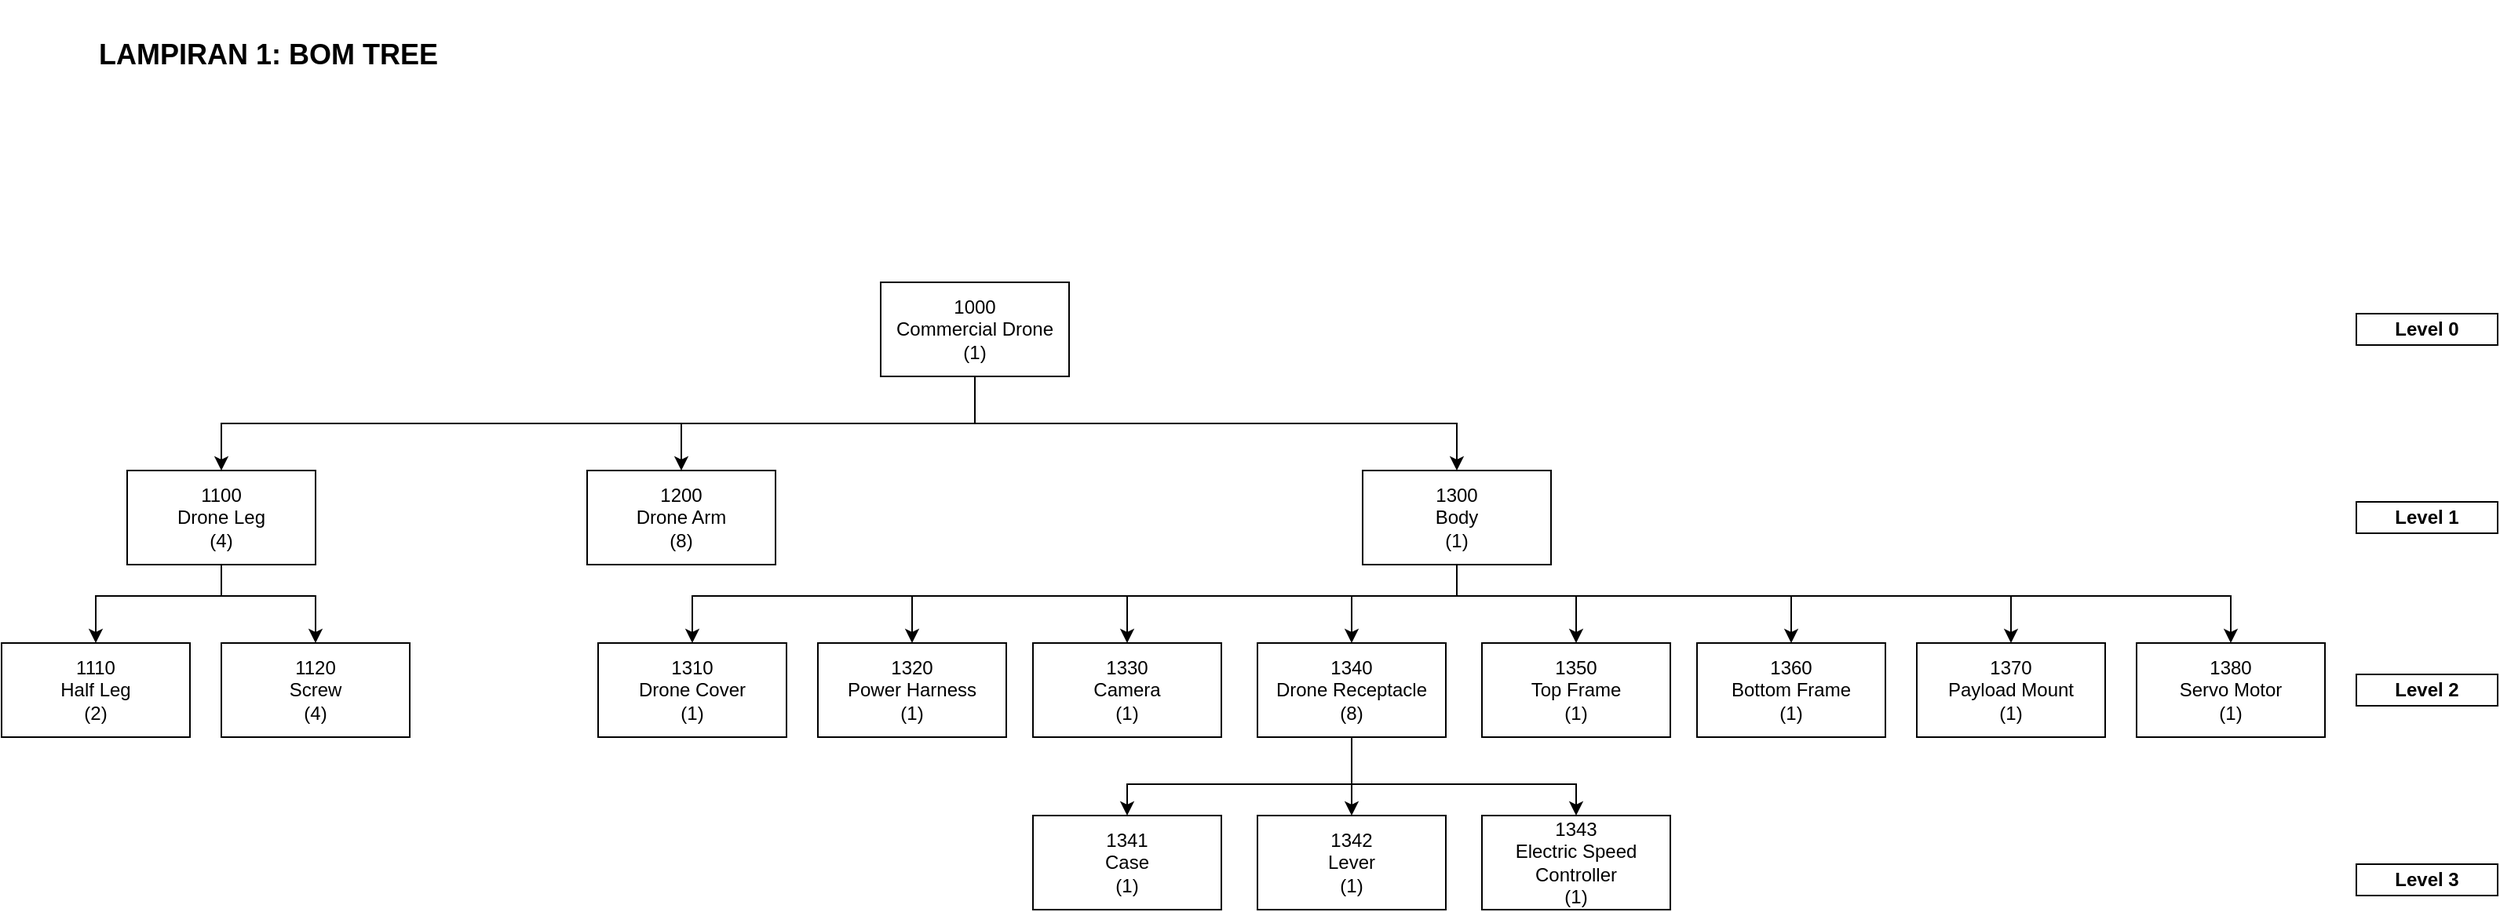 <mxfile version="15.0.2" type="github">
  <diagram id="lyLYityOV5ycagd3KiGw" name="Page-1">
    <mxGraphModel dx="1736" dy="936" grid="1" gridSize="10" guides="1" tooltips="1" connect="1" arrows="1" fold="1" page="1" pageScale="1" pageWidth="1654" pageHeight="1169" math="0" shadow="0">
      <root>
        <mxCell id="0" />
        <mxCell id="1" parent="0" />
        <mxCell id="-q6YZzY3REP0cFWfjKrX-6" style="edgeStyle=orthogonalEdgeStyle;rounded=0;orthogonalLoop=1;jettySize=auto;html=1;entryX=0.5;entryY=0;entryDx=0;entryDy=0;" parent="1" source="-q6YZzY3REP0cFWfjKrX-1" target="-q6YZzY3REP0cFWfjKrX-5" edge="1">
          <mxGeometry relative="1" as="geometry">
            <Array as="points">
              <mxPoint x="660" y="310" />
              <mxPoint x="180" y="310" />
            </Array>
          </mxGeometry>
        </mxCell>
        <mxCell id="-q6YZzY3REP0cFWfjKrX-13" style="edgeStyle=orthogonalEdgeStyle;rounded=0;orthogonalLoop=1;jettySize=auto;html=1;entryX=0.5;entryY=0;entryDx=0;entryDy=0;" parent="1" source="-q6YZzY3REP0cFWfjKrX-1" target="-q6YZzY3REP0cFWfjKrX-9" edge="1">
          <mxGeometry relative="1" as="geometry">
            <Array as="points">
              <mxPoint x="660" y="310" />
              <mxPoint x="473" y="310" />
            </Array>
          </mxGeometry>
        </mxCell>
        <mxCell id="-q6YZzY3REP0cFWfjKrX-14" style="edgeStyle=orthogonalEdgeStyle;rounded=0;orthogonalLoop=1;jettySize=auto;html=1;entryX=0.5;entryY=0;entryDx=0;entryDy=0;" parent="1" source="-q6YZzY3REP0cFWfjKrX-1" target="-q6YZzY3REP0cFWfjKrX-4" edge="1">
          <mxGeometry relative="1" as="geometry">
            <Array as="points">
              <mxPoint x="660" y="310" />
              <mxPoint x="967" y="310" />
            </Array>
          </mxGeometry>
        </mxCell>
        <mxCell id="-q6YZzY3REP0cFWfjKrX-1" value="&lt;div&gt;1000&lt;br&gt;&lt;/div&gt;&lt;div&gt;Commercial Drone&lt;/div&gt;&lt;div&gt;(1)&lt;br&gt;&lt;/div&gt;" style="rounded=0;whiteSpace=wrap;html=1;" parent="1" vertex="1">
          <mxGeometry x="600" y="220" width="120" height="60" as="geometry" />
        </mxCell>
        <mxCell id="-q6YZzY3REP0cFWfjKrX-2" value="&lt;div&gt;1120&lt;br&gt;&lt;/div&gt;&lt;div&gt;Screw&lt;/div&gt;&lt;div&gt;(4)&lt;br&gt;&lt;/div&gt;" style="rounded=0;whiteSpace=wrap;html=1;" parent="1" vertex="1">
          <mxGeometry x="180" y="450" width="120" height="60" as="geometry" />
        </mxCell>
        <mxCell id="-q6YZzY3REP0cFWfjKrX-3" value="&lt;div&gt;1110&lt;/div&gt;&lt;div&gt;Half Leg&lt;/div&gt;&lt;div&gt;(2)&lt;br&gt;&lt;/div&gt;" style="rounded=0;whiteSpace=wrap;html=1;" parent="1" vertex="1">
          <mxGeometry x="40" y="450" width="120" height="60" as="geometry" />
        </mxCell>
        <mxCell id="im3rj1M2jUdg-q-h_3bO-9" style="edgeStyle=orthogonalEdgeStyle;rounded=0;orthogonalLoop=1;jettySize=auto;html=1;entryX=0.5;entryY=0;entryDx=0;entryDy=0;" edge="1" parent="1" source="-q6YZzY3REP0cFWfjKrX-4" target="-q6YZzY3REP0cFWfjKrX-8">
          <mxGeometry relative="1" as="geometry">
            <Array as="points">
              <mxPoint x="967" y="420" />
              <mxPoint x="480" y="420" />
            </Array>
          </mxGeometry>
        </mxCell>
        <mxCell id="im3rj1M2jUdg-q-h_3bO-10" style="edgeStyle=orthogonalEdgeStyle;rounded=0;orthogonalLoop=1;jettySize=auto;html=1;entryX=0.5;entryY=0;entryDx=0;entryDy=0;" edge="1" parent="1" source="-q6YZzY3REP0cFWfjKrX-4" target="-q6YZzY3REP0cFWfjKrX-15">
          <mxGeometry relative="1" as="geometry">
            <Array as="points">
              <mxPoint x="967" y="420" />
              <mxPoint x="620" y="420" />
            </Array>
          </mxGeometry>
        </mxCell>
        <mxCell id="im3rj1M2jUdg-q-h_3bO-11" style="edgeStyle=orthogonalEdgeStyle;rounded=0;orthogonalLoop=1;jettySize=auto;html=1;entryX=0.5;entryY=0;entryDx=0;entryDy=0;" edge="1" parent="1" source="-q6YZzY3REP0cFWfjKrX-4" target="-q6YZzY3REP0cFWfjKrX-18">
          <mxGeometry relative="1" as="geometry">
            <Array as="points">
              <mxPoint x="967" y="420" />
              <mxPoint x="757" y="420" />
            </Array>
          </mxGeometry>
        </mxCell>
        <mxCell id="im3rj1M2jUdg-q-h_3bO-12" style="edgeStyle=orthogonalEdgeStyle;rounded=0;orthogonalLoop=1;jettySize=auto;html=1;" edge="1" parent="1" source="-q6YZzY3REP0cFWfjKrX-4" target="-q6YZzY3REP0cFWfjKrX-19">
          <mxGeometry relative="1" as="geometry">
            <Array as="points">
              <mxPoint x="967" y="420" />
              <mxPoint x="900" y="420" />
            </Array>
          </mxGeometry>
        </mxCell>
        <mxCell id="im3rj1M2jUdg-q-h_3bO-13" style="edgeStyle=orthogonalEdgeStyle;rounded=0;orthogonalLoop=1;jettySize=auto;html=1;entryX=0.5;entryY=0;entryDx=0;entryDy=0;" edge="1" parent="1" source="-q6YZzY3REP0cFWfjKrX-4" target="-q6YZzY3REP0cFWfjKrX-20">
          <mxGeometry relative="1" as="geometry">
            <Array as="points">
              <mxPoint x="967" y="420" />
              <mxPoint x="1043" y="420" />
            </Array>
          </mxGeometry>
        </mxCell>
        <mxCell id="im3rj1M2jUdg-q-h_3bO-14" style="edgeStyle=orthogonalEdgeStyle;rounded=0;orthogonalLoop=1;jettySize=auto;html=1;entryX=0.5;entryY=0;entryDx=0;entryDy=0;" edge="1" parent="1" source="-q6YZzY3REP0cFWfjKrX-4" target="-q6YZzY3REP0cFWfjKrX-17">
          <mxGeometry relative="1" as="geometry">
            <Array as="points">
              <mxPoint x="967" y="420" />
              <mxPoint x="1180" y="420" />
            </Array>
          </mxGeometry>
        </mxCell>
        <mxCell id="im3rj1M2jUdg-q-h_3bO-15" style="edgeStyle=orthogonalEdgeStyle;rounded=0;orthogonalLoop=1;jettySize=auto;html=1;entryX=0.5;entryY=0;entryDx=0;entryDy=0;" edge="1" parent="1" source="-q6YZzY3REP0cFWfjKrX-4" target="-q6YZzY3REP0cFWfjKrX-16">
          <mxGeometry relative="1" as="geometry">
            <Array as="points">
              <mxPoint x="967" y="420" />
              <mxPoint x="1320" y="420" />
            </Array>
          </mxGeometry>
        </mxCell>
        <mxCell id="im3rj1M2jUdg-q-h_3bO-16" style="edgeStyle=orthogonalEdgeStyle;rounded=0;orthogonalLoop=1;jettySize=auto;html=1;entryX=0.5;entryY=0;entryDx=0;entryDy=0;" edge="1" parent="1" source="-q6YZzY3REP0cFWfjKrX-4" target="-q6YZzY3REP0cFWfjKrX-22">
          <mxGeometry relative="1" as="geometry">
            <Array as="points">
              <mxPoint x="967" y="420" />
              <mxPoint x="1460" y="420" />
            </Array>
          </mxGeometry>
        </mxCell>
        <mxCell id="-q6YZzY3REP0cFWfjKrX-4" value="&lt;div&gt;1300&lt;/div&gt;&lt;div&gt;Body&lt;/div&gt;&lt;div&gt;(1)&lt;br&gt;&lt;/div&gt;" style="rounded=0;whiteSpace=wrap;html=1;" parent="1" vertex="1">
          <mxGeometry x="907" y="340" width="120" height="60" as="geometry" />
        </mxCell>
        <mxCell id="-q6YZzY3REP0cFWfjKrX-10" style="edgeStyle=orthogonalEdgeStyle;rounded=0;orthogonalLoop=1;jettySize=auto;html=1;entryX=0.5;entryY=0;entryDx=0;entryDy=0;" parent="1" source="-q6YZzY3REP0cFWfjKrX-5" target="-q6YZzY3REP0cFWfjKrX-3" edge="1">
          <mxGeometry relative="1" as="geometry">
            <Array as="points">
              <mxPoint x="180" y="420" />
              <mxPoint x="100" y="420" />
            </Array>
          </mxGeometry>
        </mxCell>
        <mxCell id="-q6YZzY3REP0cFWfjKrX-11" style="edgeStyle=orthogonalEdgeStyle;rounded=0;orthogonalLoop=1;jettySize=auto;html=1;" parent="1" source="-q6YZzY3REP0cFWfjKrX-5" target="-q6YZzY3REP0cFWfjKrX-2" edge="1">
          <mxGeometry relative="1" as="geometry">
            <Array as="points">
              <mxPoint x="180" y="420" />
              <mxPoint x="240" y="420" />
            </Array>
          </mxGeometry>
        </mxCell>
        <mxCell id="-q6YZzY3REP0cFWfjKrX-5" value="&lt;div&gt;1100&lt;br&gt;&lt;/div&gt;&lt;div&gt;Drone Leg&lt;/div&gt;&lt;div&gt;(4)&lt;br&gt;&lt;/div&gt;" style="rounded=0;whiteSpace=wrap;html=1;" parent="1" vertex="1">
          <mxGeometry x="120" y="340" width="120" height="60" as="geometry" />
        </mxCell>
        <mxCell id="-q6YZzY3REP0cFWfjKrX-8" value="&lt;div&gt;1310&lt;/div&gt;&lt;div&gt;Drone Cover&lt;/div&gt;&lt;div&gt;(1)&lt;br&gt;&lt;/div&gt;" style="rounded=0;whiteSpace=wrap;html=1;" parent="1" vertex="1">
          <mxGeometry x="420" y="450" width="120" height="60" as="geometry" />
        </mxCell>
        <mxCell id="-q6YZzY3REP0cFWfjKrX-9" value="&lt;div&gt;1200&lt;/div&gt;&lt;div&gt;Drone Arm&lt;/div&gt;&lt;div&gt;(8)&lt;br&gt;&lt;/div&gt;" style="rounded=0;whiteSpace=wrap;html=1;" parent="1" vertex="1">
          <mxGeometry x="413" y="340" width="120" height="60" as="geometry" />
        </mxCell>
        <mxCell id="-q6YZzY3REP0cFWfjKrX-15" value="&lt;div&gt;1320&lt;/div&gt;&lt;div&gt;Power Harness&lt;/div&gt;&lt;div&gt;(1)&lt;br&gt;&lt;/div&gt;" style="rounded=0;whiteSpace=wrap;html=1;" parent="1" vertex="1">
          <mxGeometry x="560" y="450" width="120" height="60" as="geometry" />
        </mxCell>
        <mxCell id="-q6YZzY3REP0cFWfjKrX-16" value="&lt;div&gt;1370&lt;/div&gt;&lt;div&gt;Payload Mount&lt;/div&gt;&lt;div&gt;(1)&lt;br&gt;&lt;/div&gt;" style="rounded=0;whiteSpace=wrap;html=1;" parent="1" vertex="1">
          <mxGeometry x="1260" y="450" width="120" height="60" as="geometry" />
        </mxCell>
        <mxCell id="-q6YZzY3REP0cFWfjKrX-17" value="&lt;div&gt;1360&lt;/div&gt;&lt;div&gt;Bottom Frame&lt;/div&gt;&lt;div&gt;(1)&lt;br&gt;&lt;/div&gt;" style="rounded=0;whiteSpace=wrap;html=1;" parent="1" vertex="1">
          <mxGeometry x="1120" y="450" width="120" height="60" as="geometry" />
        </mxCell>
        <mxCell id="-q6YZzY3REP0cFWfjKrX-18" value="&lt;div&gt;1330&lt;/div&gt;&lt;div&gt;Camera&lt;/div&gt;&lt;div&gt;(1)&lt;br&gt;&lt;/div&gt;" style="rounded=0;whiteSpace=wrap;html=1;" parent="1" vertex="1">
          <mxGeometry x="697" y="450" width="120" height="60" as="geometry" />
        </mxCell>
        <mxCell id="im3rj1M2jUdg-q-h_3bO-5" style="edgeStyle=orthogonalEdgeStyle;rounded=0;orthogonalLoop=1;jettySize=auto;html=1;" edge="1" parent="1" source="-q6YZzY3REP0cFWfjKrX-19" target="im3rj1M2jUdg-q-h_3bO-3">
          <mxGeometry relative="1" as="geometry">
            <Array as="points">
              <mxPoint x="900" y="540" />
              <mxPoint x="757" y="540" />
            </Array>
          </mxGeometry>
        </mxCell>
        <mxCell id="im3rj1M2jUdg-q-h_3bO-6" style="edgeStyle=orthogonalEdgeStyle;rounded=0;orthogonalLoop=1;jettySize=auto;html=1;" edge="1" parent="1" source="-q6YZzY3REP0cFWfjKrX-19" target="im3rj1M2jUdg-q-h_3bO-2">
          <mxGeometry relative="1" as="geometry">
            <Array as="points">
              <mxPoint x="900" y="560" />
              <mxPoint x="900" y="560" />
            </Array>
          </mxGeometry>
        </mxCell>
        <mxCell id="im3rj1M2jUdg-q-h_3bO-26" style="edgeStyle=orthogonalEdgeStyle;rounded=0;orthogonalLoop=1;jettySize=auto;html=1;" edge="1" parent="1" source="-q6YZzY3REP0cFWfjKrX-19" target="im3rj1M2jUdg-q-h_3bO-1">
          <mxGeometry relative="1" as="geometry">
            <Array as="points">
              <mxPoint x="900" y="540" />
              <mxPoint x="1043" y="540" />
            </Array>
          </mxGeometry>
        </mxCell>
        <mxCell id="-q6YZzY3REP0cFWfjKrX-19" value="&lt;div&gt;1340&lt;/div&gt;&lt;div&gt;Drone Receptacle&lt;/div&gt;&lt;div&gt;(8)&lt;br&gt;&lt;/div&gt;" style="rounded=0;whiteSpace=wrap;html=1;" parent="1" vertex="1">
          <mxGeometry x="840" y="450" width="120" height="60" as="geometry" />
        </mxCell>
        <mxCell id="-q6YZzY3REP0cFWfjKrX-20" value="&lt;div&gt;1350&lt;/div&gt;&lt;div&gt;Top Frame&lt;/div&gt;&lt;div&gt;(1)&lt;br&gt;&lt;/div&gt;" style="rounded=0;whiteSpace=wrap;html=1;" parent="1" vertex="1">
          <mxGeometry x="983" y="450" width="120" height="60" as="geometry" />
        </mxCell>
        <mxCell id="-q6YZzY3REP0cFWfjKrX-22" value="&lt;div&gt;1380&lt;br&gt;&lt;/div&gt;&lt;div&gt;Servo Motor&lt;/div&gt;&lt;div&gt;(1)&lt;br&gt;&lt;/div&gt;" style="rounded=0;whiteSpace=wrap;html=1;" parent="1" vertex="1">
          <mxGeometry x="1400" y="450" width="120" height="60" as="geometry" />
        </mxCell>
        <mxCell id="-q6YZzY3REP0cFWfjKrX-24" value="&lt;div&gt;&lt;font style=&quot;font-size: 18px&quot;&gt;&lt;b&gt;LAMPIRAN 1: BOM TREE&lt;br&gt;&lt;/b&gt;&lt;/font&gt;&lt;/div&gt;" style="text;html=1;strokeColor=none;fillColor=none;align=center;verticalAlign=middle;whiteSpace=wrap;rounded=0;" parent="1" vertex="1">
          <mxGeometry x="80" y="40" width="260" height="70" as="geometry" />
        </mxCell>
        <mxCell id="im3rj1M2jUdg-q-h_3bO-1" value="&lt;div&gt;1343&lt;/div&gt;&lt;div&gt;Electric Speed Controller&lt;/div&gt;&lt;div&gt;(1)&lt;br&gt;&lt;/div&gt;" style="rounded=0;whiteSpace=wrap;html=1;" vertex="1" parent="1">
          <mxGeometry x="983" y="560" width="120" height="60" as="geometry" />
        </mxCell>
        <mxCell id="im3rj1M2jUdg-q-h_3bO-2" value="&lt;div&gt;1342&lt;br&gt;&lt;/div&gt;&lt;div&gt;Lever&lt;/div&gt;&lt;div&gt;(1)&lt;br&gt;&lt;/div&gt;" style="rounded=0;whiteSpace=wrap;html=1;" vertex="1" parent="1">
          <mxGeometry x="840" y="560" width="120" height="60" as="geometry" />
        </mxCell>
        <mxCell id="im3rj1M2jUdg-q-h_3bO-3" value="&lt;div&gt;1341&lt;br&gt;&lt;/div&gt;&lt;div&gt;Case&lt;/div&gt;&lt;div&gt;(1)&lt;br&gt;&lt;/div&gt;" style="rounded=0;whiteSpace=wrap;html=1;" vertex="1" parent="1">
          <mxGeometry x="697" y="560" width="120" height="60" as="geometry" />
        </mxCell>
        <mxCell id="im3rj1M2jUdg-q-h_3bO-17" value="&lt;b&gt;Level 0&lt;/b&gt;" style="text;html=1;fillColor=none;align=center;verticalAlign=middle;whiteSpace=wrap;rounded=0;strokeWidth=1;strokeColor=#000000;" vertex="1" parent="1">
          <mxGeometry x="1540" y="240" width="90" height="20" as="geometry" />
        </mxCell>
        <mxCell id="im3rj1M2jUdg-q-h_3bO-19" value="&lt;b&gt;Level 1&lt;br&gt;&lt;/b&gt;" style="text;html=1;fillColor=none;align=center;verticalAlign=middle;whiteSpace=wrap;rounded=0;strokeWidth=1;strokeColor=#000000;" vertex="1" parent="1">
          <mxGeometry x="1540" y="360" width="90" height="20" as="geometry" />
        </mxCell>
        <mxCell id="im3rj1M2jUdg-q-h_3bO-20" value="&lt;b&gt;Level 2&lt;br&gt;&lt;/b&gt;" style="text;html=1;fillColor=none;align=center;verticalAlign=middle;whiteSpace=wrap;rounded=0;strokeWidth=1;strokeColor=#000000;" vertex="1" parent="1">
          <mxGeometry x="1540" y="470" width="90" height="20" as="geometry" />
        </mxCell>
        <mxCell id="im3rj1M2jUdg-q-h_3bO-22" value="&lt;b&gt;Level 3&lt;br&gt;&lt;/b&gt;" style="text;html=1;fillColor=none;align=center;verticalAlign=middle;whiteSpace=wrap;rounded=0;strokeWidth=1;strokeColor=#000000;" vertex="1" parent="1">
          <mxGeometry x="1540" y="591" width="90" height="20" as="geometry" />
        </mxCell>
      </root>
    </mxGraphModel>
  </diagram>
</mxfile>
